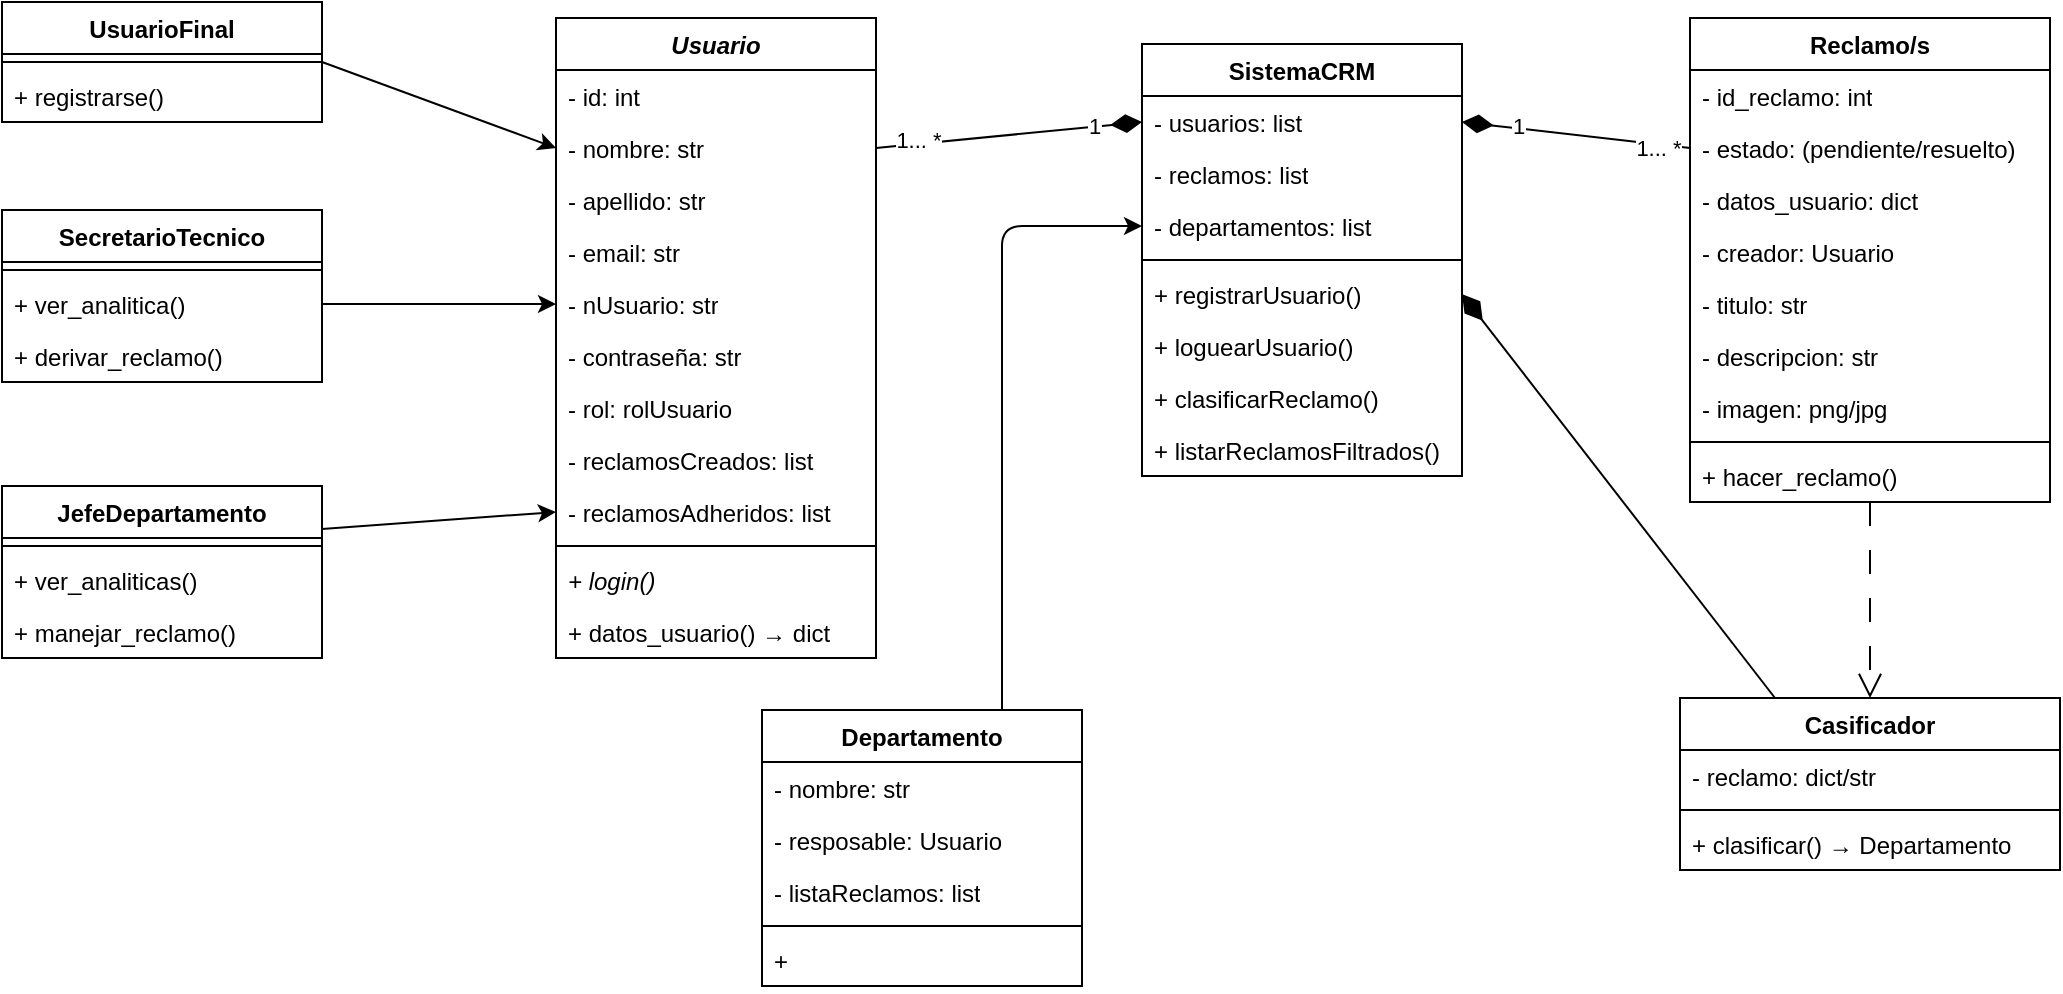 <mxfile>
    <diagram id="1ZTH_i83KneQO5rUIlxD" name="Página-1">
        <mxGraphModel dx="1531" dy="616" grid="1" gridSize="10" guides="1" tooltips="1" connect="1" arrows="1" fold="1" page="1" pageScale="1" pageWidth="1169" pageHeight="827" math="0" shadow="0">
            <root>
                <mxCell id="0"/>
                <mxCell id="1" parent="0"/>
                <mxCell id="72" style="edgeStyle=none;html=1;exitX=1;exitY=0.5;exitDx=0;exitDy=0;entryX=0;entryY=0.5;entryDx=0;entryDy=0;" parent="1" source="2" target="10" edge="1">
                    <mxGeometry relative="1" as="geometry"/>
                </mxCell>
                <mxCell id="2" value="UsuarioFinal" style="swimlane;fontStyle=1;align=center;verticalAlign=top;childLayout=stackLayout;horizontal=1;startSize=26;horizontalStack=0;resizeParent=1;resizeParentMax=0;resizeLast=0;collapsible=1;marginBottom=0;whiteSpace=wrap;html=1;" parent="1" vertex="1">
                    <mxGeometry x="140" y="406" width="160" height="60" as="geometry"/>
                </mxCell>
                <mxCell id="4" value="" style="line;strokeWidth=1;fillColor=none;align=left;verticalAlign=middle;spacingTop=-1;spacingLeft=3;spacingRight=3;rotatable=0;labelPosition=right;points=[];portConstraint=eastwest;strokeColor=inherit;" parent="2" vertex="1">
                    <mxGeometry y="26" width="160" height="8" as="geometry"/>
                </mxCell>
                <mxCell id="5" value="+ registrarse()" style="text;strokeColor=none;fillColor=none;align=left;verticalAlign=top;spacingLeft=4;spacingRight=4;overflow=hidden;rotatable=0;points=[[0,0.5],[1,0.5]];portConstraint=eastwest;whiteSpace=wrap;html=1;" parent="2" vertex="1">
                    <mxGeometry y="34" width="160" height="26" as="geometry"/>
                </mxCell>
                <mxCell id="6" value="&lt;i&gt;&lt;font style=&quot;color: rgb(0, 0, 0);&quot;&gt;Usuario&lt;/font&gt;&lt;/i&gt;" style="swimlane;fontStyle=1;align=center;verticalAlign=top;childLayout=stackLayout;horizontal=1;startSize=26;horizontalStack=0;resizeParent=1;resizeParentMax=0;resizeLast=0;collapsible=1;marginBottom=0;whiteSpace=wrap;html=1;" parent="1" vertex="1">
                    <mxGeometry x="417" y="414" width="160" height="320" as="geometry"/>
                </mxCell>
                <mxCell id="7" value="- id: int" style="text;strokeColor=none;fillColor=none;align=left;verticalAlign=top;spacingLeft=4;spacingRight=4;overflow=hidden;rotatable=0;points=[[0,0.5],[1,0.5]];portConstraint=eastwest;whiteSpace=wrap;html=1;" parent="6" vertex="1">
                    <mxGeometry y="26" width="160" height="26" as="geometry"/>
                </mxCell>
                <mxCell id="10" value="- nombre: str" style="text;strokeColor=none;fillColor=none;align=left;verticalAlign=top;spacingLeft=4;spacingRight=4;overflow=hidden;rotatable=0;points=[[0,0.5],[1,0.5]];portConstraint=eastwest;whiteSpace=wrap;html=1;" parent="6" vertex="1">
                    <mxGeometry y="52" width="160" height="26" as="geometry"/>
                </mxCell>
                <mxCell id="11" value="- apellido: str" style="text;strokeColor=none;fillColor=none;align=left;verticalAlign=top;spacingLeft=4;spacingRight=4;overflow=hidden;rotatable=0;points=[[0,0.5],[1,0.5]];portConstraint=eastwest;whiteSpace=wrap;html=1;" parent="6" vertex="1">
                    <mxGeometry y="78" width="160" height="26" as="geometry"/>
                </mxCell>
                <mxCell id="12" value="- email: str" style="text;strokeColor=none;fillColor=none;align=left;verticalAlign=top;spacingLeft=4;spacingRight=4;overflow=hidden;rotatable=0;points=[[0,0.5],[1,0.5]];portConstraint=eastwest;whiteSpace=wrap;html=1;" parent="6" vertex="1">
                    <mxGeometry y="104" width="160" height="26" as="geometry"/>
                </mxCell>
                <mxCell id="13" value="- nUsuario: str" style="text;strokeColor=none;fillColor=none;align=left;verticalAlign=top;spacingLeft=4;spacingRight=4;overflow=hidden;rotatable=0;points=[[0,0.5],[1,0.5]];portConstraint=eastwest;whiteSpace=wrap;html=1;" parent="6" vertex="1">
                    <mxGeometry y="130" width="160" height="26" as="geometry"/>
                </mxCell>
                <mxCell id="14" value="- contraseña: str" style="text;strokeColor=none;fillColor=none;align=left;verticalAlign=top;spacingLeft=4;spacingRight=4;overflow=hidden;rotatable=0;points=[[0,0.5],[1,0.5]];portConstraint=eastwest;whiteSpace=wrap;html=1;" parent="6" vertex="1">
                    <mxGeometry y="156" width="160" height="26" as="geometry"/>
                </mxCell>
                <mxCell id="15" value="- rol: rolUsuario" style="text;strokeColor=none;fillColor=none;align=left;verticalAlign=top;spacingLeft=4;spacingRight=4;overflow=hidden;rotatable=0;points=[[0,0.5],[1,0.5]];portConstraint=eastwest;whiteSpace=wrap;html=1;" parent="6" vertex="1">
                    <mxGeometry y="182" width="160" height="26" as="geometry"/>
                </mxCell>
                <mxCell id="43" value="- reclamosCreados: list&amp;nbsp;" style="text;strokeColor=none;fillColor=none;align=left;verticalAlign=top;spacingLeft=4;spacingRight=4;overflow=hidden;rotatable=0;points=[[0,0.5],[1,0.5]];portConstraint=eastwest;whiteSpace=wrap;html=1;" parent="6" vertex="1">
                    <mxGeometry y="208" width="160" height="26" as="geometry"/>
                </mxCell>
                <mxCell id="44" value="- reclamosAdheridos: list&amp;nbsp;" style="text;strokeColor=none;fillColor=none;align=left;verticalAlign=top;spacingLeft=4;spacingRight=4;overflow=hidden;rotatable=0;points=[[0,0.5],[1,0.5]];portConstraint=eastwest;whiteSpace=wrap;html=1;" parent="6" vertex="1">
                    <mxGeometry y="234" width="160" height="26" as="geometry"/>
                </mxCell>
                <mxCell id="8" value="" style="line;strokeWidth=1;fillColor=none;align=left;verticalAlign=middle;spacingTop=-1;spacingLeft=3;spacingRight=3;rotatable=0;labelPosition=right;points=[];portConstraint=eastwest;strokeColor=inherit;" parent="6" vertex="1">
                    <mxGeometry y="260" width="160" height="8" as="geometry"/>
                </mxCell>
                <mxCell id="9" value="&lt;i&gt;&lt;font style=&quot;color: rgb(0, 0, 0);&quot;&gt;+ login()&lt;/font&gt;&lt;/i&gt;" style="text;strokeColor=none;fillColor=none;align=left;verticalAlign=top;spacingLeft=4;spacingRight=4;overflow=hidden;rotatable=0;points=[[0,0.5],[1,0.5]];portConstraint=eastwest;whiteSpace=wrap;html=1;" parent="6" vertex="1">
                    <mxGeometry y="268" width="160" height="26" as="geometry"/>
                </mxCell>
                <mxCell id="38" value="&lt;font style=&quot;color: rgb(0, 0, 0);&quot;&gt;+ datos_usuario()&amp;nbsp;→ dict&lt;/font&gt;" style="text;strokeColor=none;fillColor=none;align=left;verticalAlign=top;spacingLeft=4;spacingRight=4;overflow=hidden;rotatable=0;points=[[0,0.5],[1,0.5]];portConstraint=eastwest;whiteSpace=wrap;html=1;" parent="6" vertex="1">
                    <mxGeometry y="294" width="160" height="26" as="geometry"/>
                </mxCell>
                <mxCell id="17" value="SecretarioTecnico" style="swimlane;fontStyle=1;align=center;verticalAlign=top;childLayout=stackLayout;horizontal=1;startSize=26;horizontalStack=0;resizeParent=1;resizeParentMax=0;resizeLast=0;collapsible=1;marginBottom=0;whiteSpace=wrap;html=1;" parent="1" vertex="1">
                    <mxGeometry x="140" y="510" width="160" height="86" as="geometry"/>
                </mxCell>
                <mxCell id="19" value="" style="line;strokeWidth=1;fillColor=none;align=left;verticalAlign=middle;spacingTop=-1;spacingLeft=3;spacingRight=3;rotatable=0;labelPosition=right;points=[];portConstraint=eastwest;strokeColor=inherit;" parent="17" vertex="1">
                    <mxGeometry y="26" width="160" height="8" as="geometry"/>
                </mxCell>
                <mxCell id="20" value="+ ver_analitica()" style="text;strokeColor=none;fillColor=none;align=left;verticalAlign=top;spacingLeft=4;spacingRight=4;overflow=hidden;rotatable=0;points=[[0,0.5],[1,0.5]];portConstraint=eastwest;whiteSpace=wrap;html=1;" parent="17" vertex="1">
                    <mxGeometry y="34" width="160" height="26" as="geometry"/>
                </mxCell>
                <mxCell id="27" value="+ derivar_reclamo()" style="text;strokeColor=none;fillColor=none;align=left;verticalAlign=top;spacingLeft=4;spacingRight=4;overflow=hidden;rotatable=0;points=[[0,0.5],[1,0.5]];portConstraint=eastwest;whiteSpace=wrap;html=1;" parent="17" vertex="1">
                    <mxGeometry y="60" width="160" height="26" as="geometry"/>
                </mxCell>
                <mxCell id="74" style="edgeStyle=none;html=1;exitX=1;exitY=0.25;exitDx=0;exitDy=0;entryX=0;entryY=0.5;entryDx=0;entryDy=0;" parent="1" source="21" target="44" edge="1">
                    <mxGeometry relative="1" as="geometry"/>
                </mxCell>
                <mxCell id="21" value="JefeDepartamento" style="swimlane;fontStyle=1;align=center;verticalAlign=top;childLayout=stackLayout;horizontal=1;startSize=26;horizontalStack=0;resizeParent=1;resizeParentMax=0;resizeLast=0;collapsible=1;marginBottom=0;whiteSpace=wrap;html=1;" parent="1" vertex="1">
                    <mxGeometry x="140" y="648" width="160" height="86" as="geometry"/>
                </mxCell>
                <mxCell id="22" value="" style="line;strokeWidth=1;fillColor=none;align=left;verticalAlign=middle;spacingTop=-1;spacingLeft=3;spacingRight=3;rotatable=0;labelPosition=right;points=[];portConstraint=eastwest;strokeColor=inherit;" parent="21" vertex="1">
                    <mxGeometry y="26" width="160" height="8" as="geometry"/>
                </mxCell>
                <mxCell id="26" value="+ ver_analiticas()" style="text;strokeColor=none;fillColor=none;align=left;verticalAlign=top;spacingLeft=4;spacingRight=4;overflow=hidden;rotatable=0;points=[[0,0.5],[1,0.5]];portConstraint=eastwest;whiteSpace=wrap;html=1;" parent="21" vertex="1">
                    <mxGeometry y="34" width="160" height="26" as="geometry"/>
                </mxCell>
                <mxCell id="23" value="+ manejar_reclamo()" style="text;strokeColor=none;fillColor=none;align=left;verticalAlign=top;spacingLeft=4;spacingRight=4;overflow=hidden;rotatable=0;points=[[0,0.5],[1,0.5]];portConstraint=eastwest;whiteSpace=wrap;html=1;" parent="21" vertex="1">
                    <mxGeometry y="60" width="160" height="26" as="geometry"/>
                </mxCell>
                <mxCell id="51" style="edgeStyle=none;html=1;entryX=0.5;entryY=0;entryDx=0;entryDy=0;endArrow=open;endFill=0;endSize=10;dashed=1;dashPattern=12 12;" parent="1" source="28" target="47" edge="1">
                    <mxGeometry relative="1" as="geometry"/>
                </mxCell>
                <mxCell id="28" value="Reclamo/s" style="swimlane;fontStyle=1;align=center;verticalAlign=top;childLayout=stackLayout;horizontal=1;startSize=26;horizontalStack=0;resizeParent=1;resizeParentMax=0;resizeLast=0;collapsible=1;marginBottom=0;whiteSpace=wrap;html=1;" parent="1" vertex="1">
                    <mxGeometry x="984" y="414" width="180" height="242" as="geometry"/>
                </mxCell>
                <mxCell id="29" value="- id_reclamo: int" style="text;strokeColor=none;fillColor=none;align=left;verticalAlign=top;spacingLeft=4;spacingRight=4;overflow=hidden;rotatable=0;points=[[0,0.5],[1,0.5]];portConstraint=eastwest;whiteSpace=wrap;html=1;" parent="28" vertex="1">
                    <mxGeometry y="26" width="180" height="26" as="geometry"/>
                </mxCell>
                <mxCell id="46" value="- estado: (pendiente/resuelto)" style="text;strokeColor=none;fillColor=none;align=left;verticalAlign=top;spacingLeft=4;spacingRight=4;overflow=hidden;rotatable=0;points=[[0,0.5],[1,0.5]];portConstraint=eastwest;whiteSpace=wrap;html=1;" parent="28" vertex="1">
                    <mxGeometry y="52" width="180" height="26" as="geometry"/>
                </mxCell>
                <mxCell id="30" value="- datos_usuario: dict" style="text;strokeColor=none;fillColor=none;align=left;verticalAlign=top;spacingLeft=4;spacingRight=4;overflow=hidden;rotatable=0;points=[[0,0.5],[1,0.5]];portConstraint=eastwest;whiteSpace=wrap;html=1;" parent="28" vertex="1">
                    <mxGeometry y="78" width="180" height="26" as="geometry"/>
                </mxCell>
                <mxCell id="45" value="- creador: Usuario" style="text;strokeColor=none;fillColor=none;align=left;verticalAlign=top;spacingLeft=4;spacingRight=4;overflow=hidden;rotatable=0;points=[[0,0.5],[1,0.5]];portConstraint=eastwest;whiteSpace=wrap;html=1;" parent="28" vertex="1">
                    <mxGeometry y="104" width="180" height="26" as="geometry"/>
                </mxCell>
                <mxCell id="31" value="- titulo: str" style="text;strokeColor=none;fillColor=none;align=left;verticalAlign=top;spacingLeft=4;spacingRight=4;overflow=hidden;rotatable=0;points=[[0,0.5],[1,0.5]];portConstraint=eastwest;whiteSpace=wrap;html=1;" parent="28" vertex="1">
                    <mxGeometry y="130" width="180" height="26" as="geometry"/>
                </mxCell>
                <mxCell id="32" value="- descripcion: str" style="text;strokeColor=none;fillColor=none;align=left;verticalAlign=top;spacingLeft=4;spacingRight=4;overflow=hidden;rotatable=0;points=[[0,0.5],[1,0.5]];portConstraint=eastwest;whiteSpace=wrap;html=1;" parent="28" vertex="1">
                    <mxGeometry y="156" width="180" height="26" as="geometry"/>
                </mxCell>
                <mxCell id="34" value="- imagen: png/jpg" style="text;strokeColor=none;fillColor=none;align=left;verticalAlign=top;spacingLeft=4;spacingRight=4;overflow=hidden;rotatable=0;points=[[0,0.5],[1,0.5]];portConstraint=eastwest;whiteSpace=wrap;html=1;" parent="28" vertex="1">
                    <mxGeometry y="182" width="180" height="26" as="geometry"/>
                </mxCell>
                <mxCell id="36" value="" style="line;strokeWidth=1;fillColor=none;align=left;verticalAlign=middle;spacingTop=-1;spacingLeft=3;spacingRight=3;rotatable=0;labelPosition=right;points=[];portConstraint=eastwest;strokeColor=inherit;" parent="28" vertex="1">
                    <mxGeometry y="208" width="180" height="8" as="geometry"/>
                </mxCell>
                <mxCell id="39" value="&lt;font style=&quot;color: rgb(0, 0, 0);&quot;&gt;+ hacer_reclamo()&lt;/font&gt;" style="text;strokeColor=none;fillColor=none;align=left;verticalAlign=top;spacingLeft=4;spacingRight=4;overflow=hidden;rotatable=0;points=[[0,0.5],[1,0.5]];portConstraint=eastwest;whiteSpace=wrap;html=1;" parent="28" vertex="1">
                    <mxGeometry y="216" width="180" height="26" as="geometry"/>
                </mxCell>
                <mxCell id="82" style="edgeStyle=none;html=1;exitX=0.25;exitY=0;exitDx=0;exitDy=0;entryX=1;entryY=0.5;entryDx=0;entryDy=0;endArrow=diamondThin;endFill=1;endSize=14;" edge="1" parent="1" source="47" target="63">
                    <mxGeometry relative="1" as="geometry"/>
                </mxCell>
                <mxCell id="47" value="Casificador" style="swimlane;fontStyle=1;align=center;verticalAlign=top;childLayout=stackLayout;horizontal=1;startSize=26;horizontalStack=0;resizeParent=1;resizeParentMax=0;resizeLast=0;collapsible=1;marginBottom=0;whiteSpace=wrap;html=1;" parent="1" vertex="1">
                    <mxGeometry x="979" y="754" width="190" height="86" as="geometry"/>
                </mxCell>
                <mxCell id="49" value="- reclamo: dict/str" style="text;strokeColor=none;fillColor=none;align=left;verticalAlign=top;spacingLeft=4;spacingRight=4;overflow=hidden;rotatable=0;points=[[0,0.5],[1,0.5]];portConstraint=eastwest;whiteSpace=wrap;html=1;" parent="47" vertex="1">
                    <mxGeometry y="26" width="190" height="26" as="geometry"/>
                </mxCell>
                <mxCell id="48" value="" style="line;strokeWidth=1;fillColor=none;align=left;verticalAlign=middle;spacingTop=-1;spacingLeft=3;spacingRight=3;rotatable=0;labelPosition=right;points=[];portConstraint=eastwest;strokeColor=inherit;" parent="47" vertex="1">
                    <mxGeometry y="52" width="190" height="8" as="geometry"/>
                </mxCell>
                <mxCell id="50" value="+ clasificar()&amp;nbsp;→ Departamento" style="text;strokeColor=none;fillColor=none;align=left;verticalAlign=top;spacingLeft=4;spacingRight=4;overflow=hidden;rotatable=0;points=[[0,0.5],[1,0.5]];portConstraint=eastwest;whiteSpace=wrap;html=1;" parent="47" vertex="1">
                    <mxGeometry y="60" width="190" height="26" as="geometry"/>
                </mxCell>
                <mxCell id="84" style="edgeStyle=none;html=1;exitX=0.75;exitY=0;exitDx=0;exitDy=0;entryX=0;entryY=0.5;entryDx=0;entryDy=0;" edge="1" parent="1" source="52" target="61">
                    <mxGeometry relative="1" as="geometry">
                        <Array as="points">
                            <mxPoint x="640" y="518"/>
                        </Array>
                    </mxGeometry>
                </mxCell>
                <mxCell id="52" value="Departamento" style="swimlane;fontStyle=1;align=center;verticalAlign=top;childLayout=stackLayout;horizontal=1;startSize=26;horizontalStack=0;resizeParent=1;resizeParentMax=0;resizeLast=0;collapsible=1;marginBottom=0;whiteSpace=wrap;html=1;" parent="1" vertex="1">
                    <mxGeometry x="520" y="760" width="160" height="138" as="geometry"/>
                </mxCell>
                <mxCell id="54" value="- nombre: str" style="text;strokeColor=none;fillColor=none;align=left;verticalAlign=top;spacingLeft=4;spacingRight=4;overflow=hidden;rotatable=0;points=[[0,0.5],[1,0.5]];portConstraint=eastwest;whiteSpace=wrap;html=1;" parent="52" vertex="1">
                    <mxGeometry y="26" width="160" height="26" as="geometry"/>
                </mxCell>
                <mxCell id="56" value="- resposable: Usuario" style="text;strokeColor=none;fillColor=none;align=left;verticalAlign=top;spacingLeft=4;spacingRight=4;overflow=hidden;rotatable=0;points=[[0,0.5],[1,0.5]];portConstraint=eastwest;whiteSpace=wrap;html=1;" parent="52" vertex="1">
                    <mxGeometry y="52" width="160" height="26" as="geometry"/>
                </mxCell>
                <mxCell id="57" value="- listaReclamos: list" style="text;strokeColor=none;fillColor=none;align=left;verticalAlign=top;spacingLeft=4;spacingRight=4;overflow=hidden;rotatable=0;points=[[0,0.5],[1,0.5]];portConstraint=eastwest;whiteSpace=wrap;html=1;" parent="52" vertex="1">
                    <mxGeometry y="78" width="160" height="26" as="geometry"/>
                </mxCell>
                <mxCell id="53" value="" style="line;strokeWidth=1;fillColor=none;align=left;verticalAlign=middle;spacingTop=-1;spacingLeft=3;spacingRight=3;rotatable=0;labelPosition=right;points=[];portConstraint=eastwest;strokeColor=inherit;" parent="52" vertex="1">
                    <mxGeometry y="104" width="160" height="8" as="geometry"/>
                </mxCell>
                <mxCell id="55" value="+&amp;nbsp;" style="text;strokeColor=none;fillColor=none;align=left;verticalAlign=top;spacingLeft=4;spacingRight=4;overflow=hidden;rotatable=0;points=[[0,0.5],[1,0.5]];portConstraint=eastwest;whiteSpace=wrap;html=1;" parent="52" vertex="1">
                    <mxGeometry y="112" width="160" height="26" as="geometry"/>
                </mxCell>
                <mxCell id="58" value="SistemaCRM" style="swimlane;fontStyle=1;align=center;verticalAlign=top;childLayout=stackLayout;horizontal=1;startSize=26;horizontalStack=0;resizeParent=1;resizeParentMax=0;resizeLast=0;collapsible=1;marginBottom=0;whiteSpace=wrap;html=1;" parent="1" vertex="1">
                    <mxGeometry x="710" y="427" width="160" height="216" as="geometry"/>
                </mxCell>
                <mxCell id="59" value="- usuarios: list" style="text;strokeColor=none;fillColor=none;align=left;verticalAlign=top;spacingLeft=4;spacingRight=4;overflow=hidden;rotatable=0;points=[[0,0.5],[1,0.5]];portConstraint=eastwest;whiteSpace=wrap;html=1;" parent="58" vertex="1">
                    <mxGeometry y="26" width="160" height="26" as="geometry"/>
                </mxCell>
                <mxCell id="60" value="- reclamos: list" style="text;strokeColor=none;fillColor=none;align=left;verticalAlign=top;spacingLeft=4;spacingRight=4;overflow=hidden;rotatable=0;points=[[0,0.5],[1,0.5]];portConstraint=eastwest;whiteSpace=wrap;html=1;" parent="58" vertex="1">
                    <mxGeometry y="52" width="160" height="26" as="geometry"/>
                </mxCell>
                <mxCell id="61" value="- departamentos: list" style="text;strokeColor=none;fillColor=none;align=left;verticalAlign=top;spacingLeft=4;spacingRight=4;overflow=hidden;rotatable=0;points=[[0,0.5],[1,0.5]];portConstraint=eastwest;whiteSpace=wrap;html=1;" parent="58" vertex="1">
                    <mxGeometry y="78" width="160" height="26" as="geometry"/>
                </mxCell>
                <mxCell id="62" value="" style="line;strokeWidth=1;fillColor=none;align=left;verticalAlign=middle;spacingTop=-1;spacingLeft=3;spacingRight=3;rotatable=0;labelPosition=right;points=[];portConstraint=eastwest;strokeColor=inherit;" parent="58" vertex="1">
                    <mxGeometry y="104" width="160" height="8" as="geometry"/>
                </mxCell>
                <mxCell id="63" value="+ registrarUsuario()" style="text;strokeColor=none;fillColor=none;align=left;verticalAlign=top;spacingLeft=4;spacingRight=4;overflow=hidden;rotatable=0;points=[[0,0.5],[1,0.5]];portConstraint=eastwest;whiteSpace=wrap;html=1;" parent="58" vertex="1">
                    <mxGeometry y="112" width="160" height="26" as="geometry"/>
                </mxCell>
                <mxCell id="64" value="+ loguearUsuario()" style="text;strokeColor=none;fillColor=none;align=left;verticalAlign=top;spacingLeft=4;spacingRight=4;overflow=hidden;rotatable=0;points=[[0,0.5],[1,0.5]];portConstraint=eastwest;whiteSpace=wrap;html=1;" parent="58" vertex="1">
                    <mxGeometry y="138" width="160" height="26" as="geometry"/>
                </mxCell>
                <mxCell id="65" value="+ clasificarReclamo()" style="text;strokeColor=none;fillColor=none;align=left;verticalAlign=top;spacingLeft=4;spacingRight=4;overflow=hidden;rotatable=0;points=[[0,0.5],[1,0.5]];portConstraint=eastwest;whiteSpace=wrap;html=1;" parent="58" vertex="1">
                    <mxGeometry y="164" width="160" height="26" as="geometry"/>
                </mxCell>
                <mxCell id="66" value="+ listarReclamosFiltrados()" style="text;strokeColor=none;fillColor=none;align=left;verticalAlign=top;spacingLeft=4;spacingRight=4;overflow=hidden;rotatable=0;points=[[0,0.5],[1,0.5]];portConstraint=eastwest;whiteSpace=wrap;html=1;" parent="58" vertex="1">
                    <mxGeometry y="190" width="160" height="26" as="geometry"/>
                </mxCell>
                <mxCell id="73" style="edgeStyle=none;html=1;exitX=1;exitY=0.5;exitDx=0;exitDy=0;entryX=0;entryY=0.5;entryDx=0;entryDy=0;" parent="1" source="20" target="13" edge="1">
                    <mxGeometry relative="1" as="geometry"/>
                </mxCell>
                <mxCell id="75" style="edgeStyle=none;html=1;exitX=0;exitY=0.5;exitDx=0;exitDy=0;entryX=1;entryY=0.5;entryDx=0;entryDy=0;endArrow=diamondThin;endFill=1;endSize=13;" parent="1" source="46" target="59" edge="1">
                    <mxGeometry relative="1" as="geometry"/>
                </mxCell>
                <mxCell id="76" value="1... *" style="edgeLabel;html=1;align=center;verticalAlign=middle;resizable=0;points=[];" parent="75" vertex="1" connectable="0">
                    <mxGeometry x="-0.701" y="2" relative="1" as="geometry">
                        <mxPoint x="1" as="offset"/>
                    </mxGeometry>
                </mxCell>
                <mxCell id="77" value="1" style="edgeLabel;html=1;align=center;verticalAlign=middle;resizable=0;points=[];" parent="75" vertex="1" connectable="0">
                    <mxGeometry x="0.51" y="-1" relative="1" as="geometry">
                        <mxPoint as="offset"/>
                    </mxGeometry>
                </mxCell>
                <mxCell id="78" style="edgeStyle=none;html=1;exitX=1;exitY=0.5;exitDx=0;exitDy=0;entryX=0;entryY=0.5;entryDx=0;entryDy=0;endArrow=diamondThin;endFill=1;endSize=13;" parent="1" source="10" target="59" edge="1">
                    <mxGeometry relative="1" as="geometry">
                        <mxPoint x="704" y="517.5" as="sourcePoint"/>
                        <mxPoint x="600" y="588.5" as="targetPoint"/>
                    </mxGeometry>
                </mxCell>
                <mxCell id="79" value="1... *" style="edgeLabel;html=1;align=center;verticalAlign=middle;resizable=0;points=[];" parent="78" vertex="1" connectable="0">
                    <mxGeometry x="-0.701" y="2" relative="1" as="geometry">
                        <mxPoint x="1" as="offset"/>
                    </mxGeometry>
                </mxCell>
                <mxCell id="81" value="1" style="edgeLabel;html=1;align=center;verticalAlign=middle;resizable=0;points=[];" parent="78" vertex="1" connectable="0">
                    <mxGeometry x="0.632" y="1" relative="1" as="geometry">
                        <mxPoint as="offset"/>
                    </mxGeometry>
                </mxCell>
            </root>
        </mxGraphModel>
    </diagram>
</mxfile>